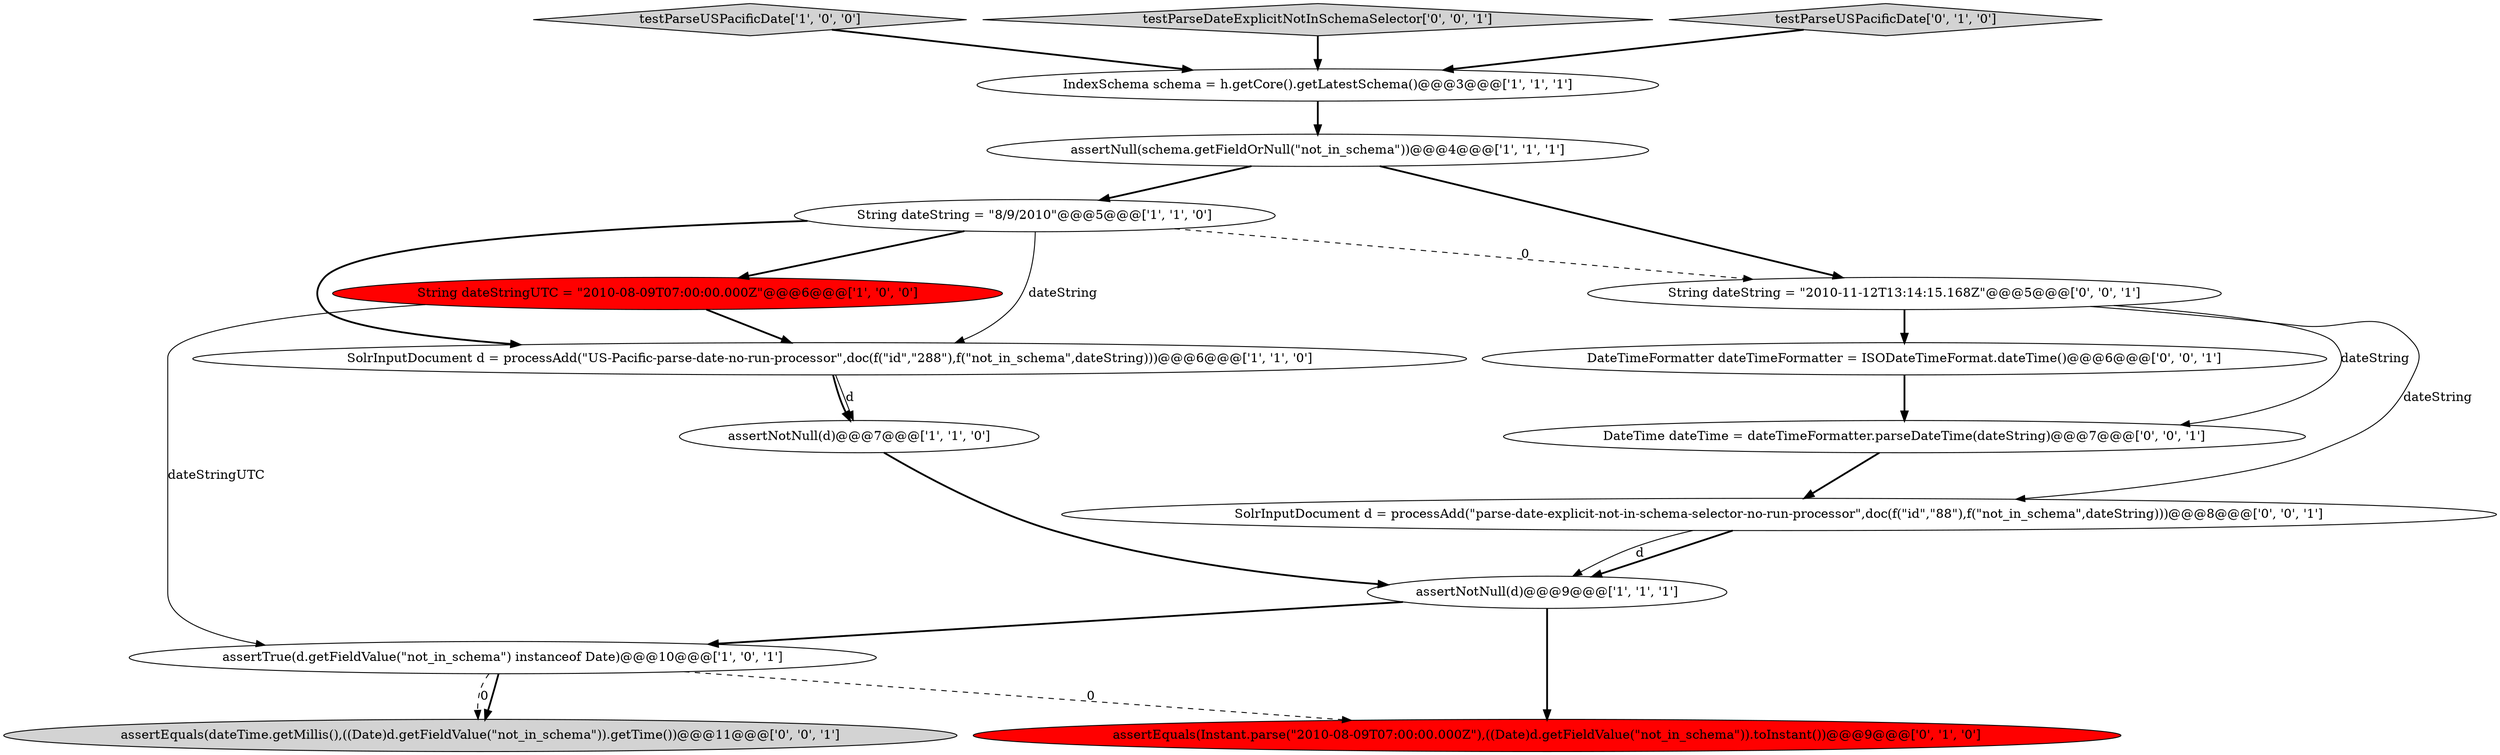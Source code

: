 digraph {
0 [style = filled, label = "assertNotNull(d)@@@9@@@['1', '1', '1']", fillcolor = white, shape = ellipse image = "AAA0AAABBB1BBB"];
14 [style = filled, label = "String dateString = \"2010-11-12T13:14:15.168Z\"@@@5@@@['0', '0', '1']", fillcolor = white, shape = ellipse image = "AAA0AAABBB3BBB"];
16 [style = filled, label = "assertEquals(dateTime.getMillis(),((Date)d.getFieldValue(\"not_in_schema\")).getTime())@@@11@@@['0', '0', '1']", fillcolor = lightgray, shape = ellipse image = "AAA0AAABBB3BBB"];
2 [style = filled, label = "assertNull(schema.getFieldOrNull(\"not_in_schema\"))@@@4@@@['1', '1', '1']", fillcolor = white, shape = ellipse image = "AAA0AAABBB1BBB"];
6 [style = filled, label = "String dateStringUTC = \"2010-08-09T07:00:00.000Z\"@@@6@@@['1', '0', '0']", fillcolor = red, shape = ellipse image = "AAA1AAABBB1BBB"];
12 [style = filled, label = "DateTime dateTime = dateTimeFormatter.parseDateTime(dateString)@@@7@@@['0', '0', '1']", fillcolor = white, shape = ellipse image = "AAA0AAABBB3BBB"];
15 [style = filled, label = "DateTimeFormatter dateTimeFormatter = ISODateTimeFormat.dateTime()@@@6@@@['0', '0', '1']", fillcolor = white, shape = ellipse image = "AAA0AAABBB3BBB"];
7 [style = filled, label = "testParseUSPacificDate['1', '0', '0']", fillcolor = lightgray, shape = diamond image = "AAA0AAABBB1BBB"];
5 [style = filled, label = "String dateString = \"8/9/2010\"@@@5@@@['1', '1', '0']", fillcolor = white, shape = ellipse image = "AAA0AAABBB1BBB"];
8 [style = filled, label = "assertNotNull(d)@@@7@@@['1', '1', '0']", fillcolor = white, shape = ellipse image = "AAA0AAABBB1BBB"];
3 [style = filled, label = "SolrInputDocument d = processAdd(\"US-Pacific-parse-date-no-run-processor\",doc(f(\"id\",\"288\"),f(\"not_in_schema\",dateString)))@@@6@@@['1', '1', '0']", fillcolor = white, shape = ellipse image = "AAA0AAABBB1BBB"];
13 [style = filled, label = "testParseDateExplicitNotInSchemaSelector['0', '0', '1']", fillcolor = lightgray, shape = diamond image = "AAA0AAABBB3BBB"];
11 [style = filled, label = "SolrInputDocument d = processAdd(\"parse-date-explicit-not-in-schema-selector-no-run-processor\",doc(f(\"id\",\"88\"),f(\"not_in_schema\",dateString)))@@@8@@@['0', '0', '1']", fillcolor = white, shape = ellipse image = "AAA0AAABBB3BBB"];
4 [style = filled, label = "IndexSchema schema = h.getCore().getLatestSchema()@@@3@@@['1', '1', '1']", fillcolor = white, shape = ellipse image = "AAA0AAABBB1BBB"];
1 [style = filled, label = "assertTrue(d.getFieldValue(\"not_in_schema\") instanceof Date)@@@10@@@['1', '0', '1']", fillcolor = white, shape = ellipse image = "AAA0AAABBB1BBB"];
9 [style = filled, label = "assertEquals(Instant.parse(\"2010-08-09T07:00:00.000Z\"),((Date)d.getFieldValue(\"not_in_schema\")).toInstant())@@@9@@@['0', '1', '0']", fillcolor = red, shape = ellipse image = "AAA1AAABBB2BBB"];
10 [style = filled, label = "testParseUSPacificDate['0', '1', '0']", fillcolor = lightgray, shape = diamond image = "AAA0AAABBB2BBB"];
5->3 [style = bold, label=""];
6->3 [style = bold, label=""];
6->1 [style = solid, label="dateStringUTC"];
0->9 [style = bold, label=""];
5->14 [style = dashed, label="0"];
14->11 [style = solid, label="dateString"];
5->3 [style = solid, label="dateString"];
12->11 [style = bold, label=""];
3->8 [style = solid, label="d"];
1->9 [style = dashed, label="0"];
4->2 [style = bold, label=""];
7->4 [style = bold, label=""];
8->0 [style = bold, label=""];
11->0 [style = bold, label=""];
5->6 [style = bold, label=""];
1->16 [style = bold, label=""];
1->16 [style = dashed, label="0"];
0->1 [style = bold, label=""];
3->8 [style = bold, label=""];
2->14 [style = bold, label=""];
10->4 [style = bold, label=""];
14->15 [style = bold, label=""];
15->12 [style = bold, label=""];
11->0 [style = solid, label="d"];
14->12 [style = solid, label="dateString"];
2->5 [style = bold, label=""];
13->4 [style = bold, label=""];
}
